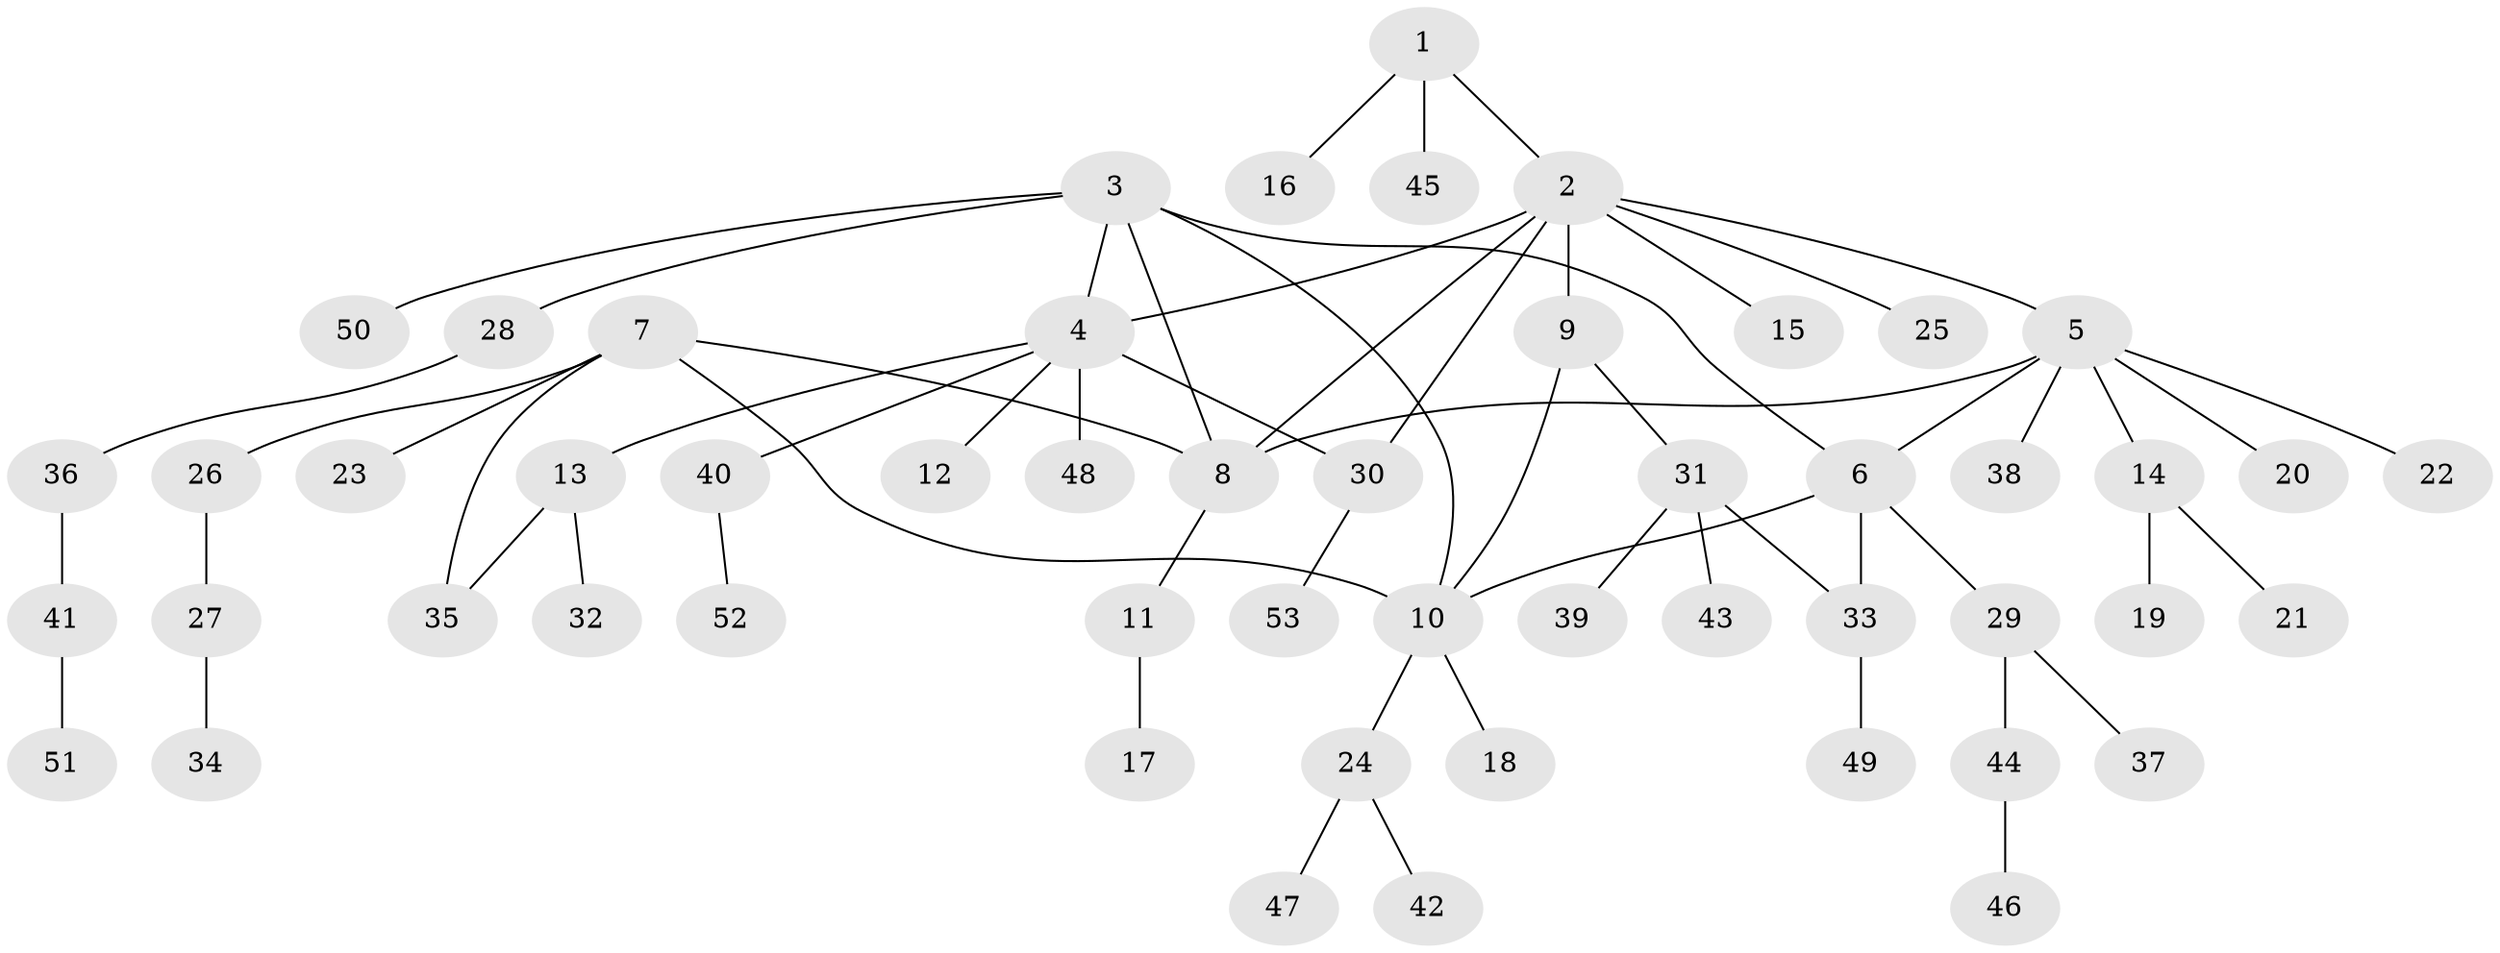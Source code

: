 // coarse degree distribution, {5: 0.06666666666666667, 1: 0.6666666666666666, 2: 0.06666666666666667, 9: 0.06666666666666667, 3: 0.13333333333333333}
// Generated by graph-tools (version 1.1) at 2025/57/03/04/25 21:57:20]
// undirected, 53 vertices, 61 edges
graph export_dot {
graph [start="1"]
  node [color=gray90,style=filled];
  1;
  2;
  3;
  4;
  5;
  6;
  7;
  8;
  9;
  10;
  11;
  12;
  13;
  14;
  15;
  16;
  17;
  18;
  19;
  20;
  21;
  22;
  23;
  24;
  25;
  26;
  27;
  28;
  29;
  30;
  31;
  32;
  33;
  34;
  35;
  36;
  37;
  38;
  39;
  40;
  41;
  42;
  43;
  44;
  45;
  46;
  47;
  48;
  49;
  50;
  51;
  52;
  53;
  1 -- 2;
  1 -- 16;
  1 -- 45;
  2 -- 4;
  2 -- 5;
  2 -- 8;
  2 -- 9;
  2 -- 15;
  2 -- 25;
  2 -- 30;
  3 -- 4;
  3 -- 6;
  3 -- 8;
  3 -- 10;
  3 -- 28;
  3 -- 50;
  4 -- 12;
  4 -- 13;
  4 -- 30;
  4 -- 40;
  4 -- 48;
  5 -- 6;
  5 -- 8;
  5 -- 14;
  5 -- 20;
  5 -- 22;
  5 -- 38;
  6 -- 10;
  6 -- 29;
  6 -- 33;
  7 -- 8;
  7 -- 10;
  7 -- 23;
  7 -- 26;
  7 -- 35;
  8 -- 11;
  9 -- 10;
  9 -- 31;
  10 -- 18;
  10 -- 24;
  11 -- 17;
  13 -- 32;
  13 -- 35;
  14 -- 19;
  14 -- 21;
  24 -- 42;
  24 -- 47;
  26 -- 27;
  27 -- 34;
  28 -- 36;
  29 -- 37;
  29 -- 44;
  30 -- 53;
  31 -- 33;
  31 -- 39;
  31 -- 43;
  33 -- 49;
  36 -- 41;
  40 -- 52;
  41 -- 51;
  44 -- 46;
}
